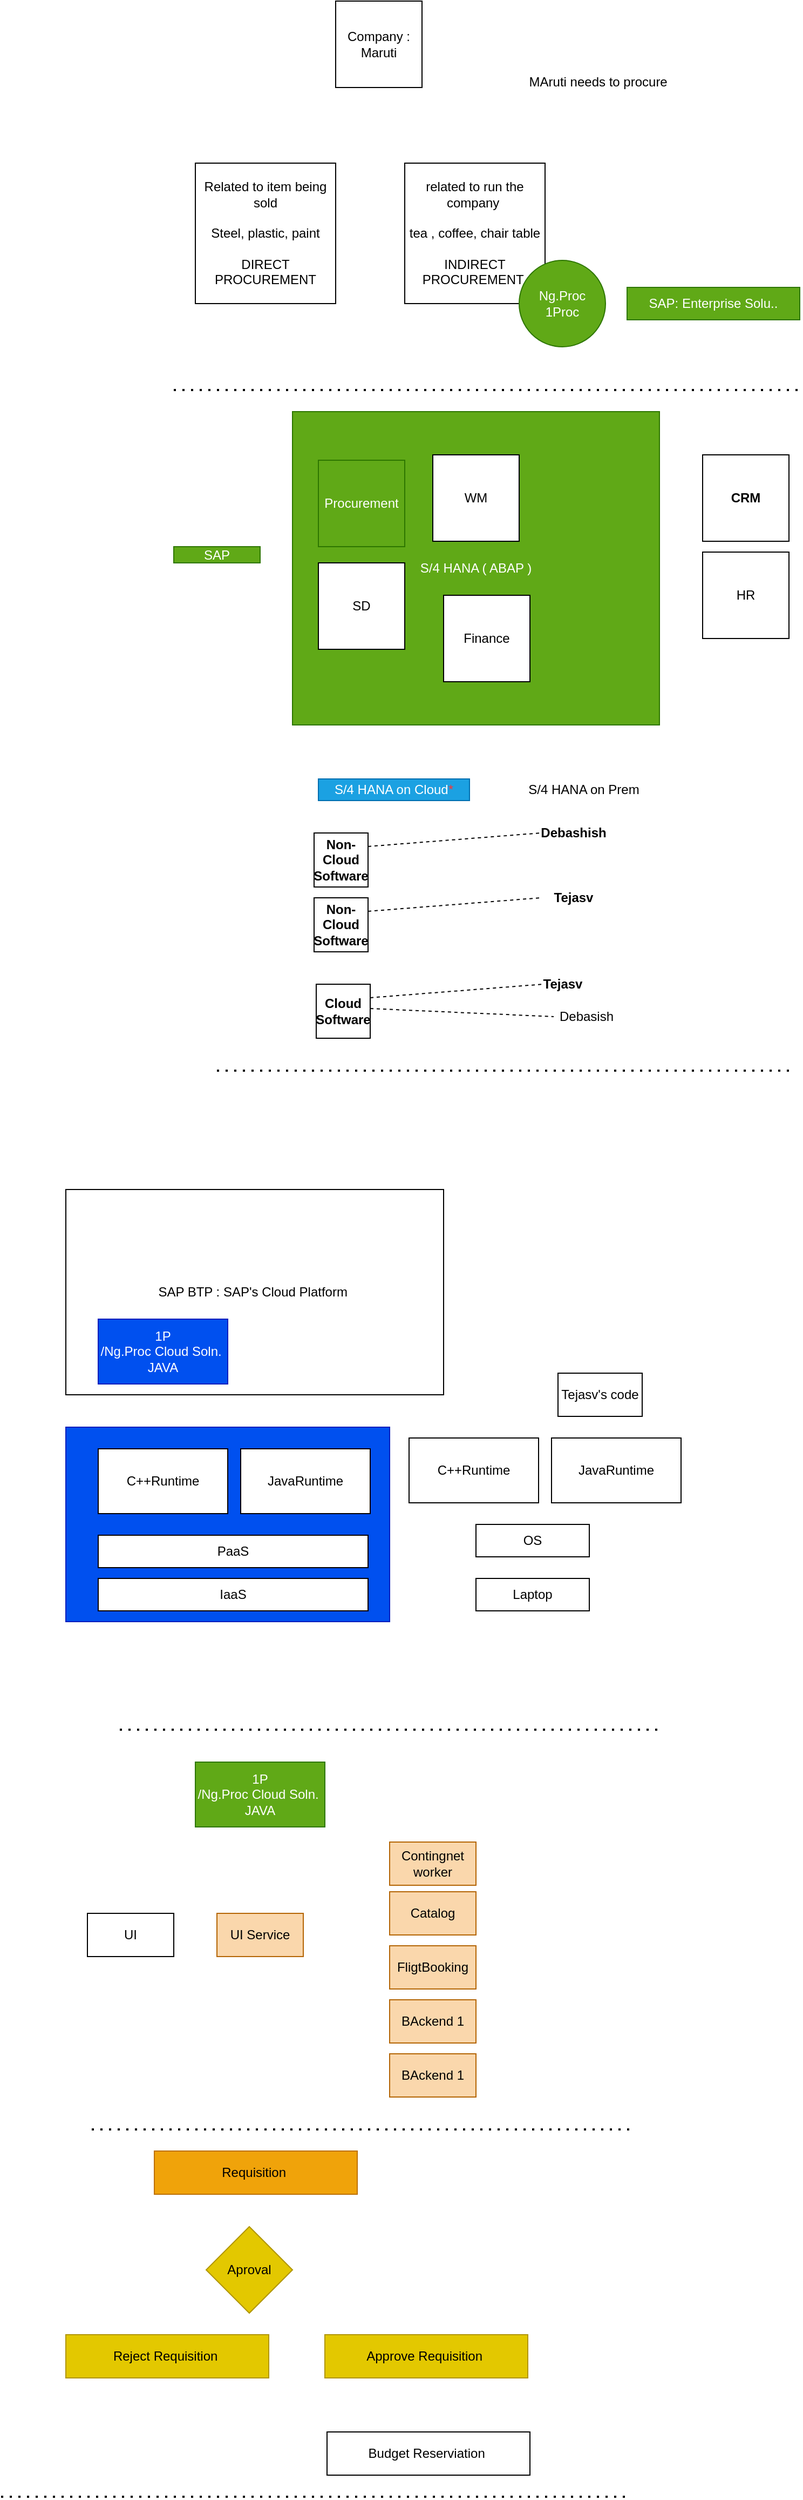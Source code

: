 <mxfile>
    <diagram id="Gn8F9cwYwv7-_vEc4Q9I" name="Page-1">
        <mxGraphModel dx="1485" dy="376" grid="1" gridSize="10" guides="1" tooltips="1" connect="1" arrows="1" fold="1" page="1" pageScale="1" pageWidth="827" pageHeight="1169" math="0" shadow="0">
            <root>
                <mxCell id="0"/>
                <mxCell id="1" parent="0"/>
                <mxCell id="47" value="" style="rounded=0;whiteSpace=wrap;html=1;fillColor=#0050ef;strokeColor=#001DBC;fontColor=#ffffff;" vertex="1" parent="1">
                    <mxGeometry x="20" y="1400" width="300" height="180" as="geometry"/>
                </mxCell>
                <mxCell id="36" value="SAP BTP : SAP's Cloud Platform&amp;nbsp;" style="rounded=0;whiteSpace=wrap;html=1;" vertex="1" parent="1">
                    <mxGeometry x="20" y="1180" width="350" height="190" as="geometry"/>
                </mxCell>
                <mxCell id="18" value="S/4 HANA ( ABAP )" style="text;html=1;align=center;verticalAlign=middle;whiteSpace=wrap;rounded=0;fillColor=#60a917;strokeColor=#2D7600;fontColor=#ffffff;labelPosition=center;verticalLabelPosition=middle;" vertex="1" parent="1">
                    <mxGeometry x="230" y="460" width="340" height="290" as="geometry"/>
                </mxCell>
                <mxCell id="2" value="Company : Maruti" style="whiteSpace=wrap;html=1;aspect=fixed;" vertex="1" parent="1">
                    <mxGeometry x="270" y="80" width="80" height="80" as="geometry"/>
                </mxCell>
                <mxCell id="3" value="Related to item being sold&lt;br&gt;&lt;br&gt;Steel, plastic, paint&lt;br&gt;&lt;br&gt;DIRECT PROCUREMENT" style="whiteSpace=wrap;html=1;aspect=fixed;" vertex="1" parent="1">
                    <mxGeometry x="140" y="230" width="130" height="130" as="geometry"/>
                </mxCell>
                <mxCell id="4" value="related to run the company&amp;nbsp;&lt;br&gt;&lt;br&gt;tea , coffee, chair table&lt;br&gt;&lt;br&gt;INDIRECT PROCUREMENT&amp;nbsp;" style="whiteSpace=wrap;html=1;aspect=fixed;" vertex="1" parent="1">
                    <mxGeometry x="334" y="230" width="130" height="130" as="geometry"/>
                </mxCell>
                <mxCell id="6" value="MAruti needs to procure&amp;nbsp;" style="text;html=1;strokeColor=none;fillColor=none;align=center;verticalAlign=middle;whiteSpace=wrap;rounded=0;" vertex="1" parent="1">
                    <mxGeometry x="440" y="140" width="150" height="30" as="geometry"/>
                </mxCell>
                <mxCell id="7" value="Ng.Proc&lt;br&gt;1Proc" style="ellipse;whiteSpace=wrap;html=1;aspect=fixed;fillColor=#60a917;strokeColor=#2D7600;fontColor=#ffffff;" vertex="1" parent="1">
                    <mxGeometry x="440" y="320" width="80" height="80" as="geometry"/>
                </mxCell>
                <mxCell id="9" value="SAP: Enterprise Solu.." style="text;html=1;strokeColor=#2D7600;fillColor=#60a917;align=center;verticalAlign=middle;whiteSpace=wrap;rounded=0;fontColor=#ffffff;" vertex="1" parent="1">
                    <mxGeometry x="540" y="345" width="160" height="30" as="geometry"/>
                </mxCell>
                <mxCell id="10" value="" style="endArrow=none;dashed=1;html=1;dashPattern=1 3;strokeWidth=2;" edge="1" parent="1">
                    <mxGeometry width="50" height="50" relative="1" as="geometry">
                        <mxPoint x="120" y="440" as="sourcePoint"/>
                        <mxPoint x="700" y="440" as="targetPoint"/>
                    </mxGeometry>
                </mxCell>
                <mxCell id="11" value="SAP" style="text;html=1;strokeColor=#2D7600;fillColor=#60a917;align=center;verticalAlign=middle;whiteSpace=wrap;rounded=0;fontColor=#ffffff;" vertex="1" parent="1">
                    <mxGeometry x="120" y="585" width="80" height="15" as="geometry"/>
                </mxCell>
                <mxCell id="12" value="Procurement" style="whiteSpace=wrap;html=1;aspect=fixed;fillColor=#60a917;strokeColor=#2D7600;fontColor=#ffffff;" vertex="1" parent="1">
                    <mxGeometry x="254" y="505" width="80" height="80" as="geometry"/>
                </mxCell>
                <mxCell id="13" value="SD" style="whiteSpace=wrap;html=1;aspect=fixed;" vertex="1" parent="1">
                    <mxGeometry x="254" y="600" width="80" height="80" as="geometry"/>
                </mxCell>
                <mxCell id="14" value="WM" style="whiteSpace=wrap;html=1;aspect=fixed;" vertex="1" parent="1">
                    <mxGeometry x="360" y="500" width="80" height="80" as="geometry"/>
                </mxCell>
                <mxCell id="15" value="Finance" style="whiteSpace=wrap;html=1;aspect=fixed;" vertex="1" parent="1">
                    <mxGeometry x="370" y="630" width="80" height="80" as="geometry"/>
                </mxCell>
                <mxCell id="16" value="CRM" style="whiteSpace=wrap;html=1;aspect=fixed;fontStyle=1" vertex="1" parent="1">
                    <mxGeometry x="610" y="500" width="80" height="80" as="geometry"/>
                </mxCell>
                <mxCell id="17" value="HR" style="whiteSpace=wrap;html=1;aspect=fixed;" vertex="1" parent="1">
                    <mxGeometry x="610" y="590" width="80" height="80" as="geometry"/>
                </mxCell>
                <mxCell id="19" value="S/4 HANA on Cloud&lt;font color=&quot;#ff3333&quot;&gt;*&lt;/font&gt;" style="text;html=1;strokeColor=#006EAF;fillColor=#1ba1e2;align=center;verticalAlign=middle;whiteSpace=wrap;rounded=0;fontColor=#ffffff;" vertex="1" parent="1">
                    <mxGeometry x="254" y="800" width="140" height="20" as="geometry"/>
                </mxCell>
                <mxCell id="20" value="S/4 HANA on Prem" style="text;html=1;strokeColor=none;fillColor=none;align=center;verticalAlign=middle;whiteSpace=wrap;rounded=0;" vertex="1" parent="1">
                    <mxGeometry x="430" y="800" width="140" height="20" as="geometry"/>
                </mxCell>
                <mxCell id="22" value="Non-Cloud Software" style="whiteSpace=wrap;html=1;aspect=fixed;fontStyle=1" vertex="1" parent="1">
                    <mxGeometry x="250" y="850" width="50" height="50" as="geometry"/>
                </mxCell>
                <mxCell id="24" value="" style="endArrow=none;dashed=1;html=1;exitX=1;exitY=0.25;exitDx=0;exitDy=0;fontStyle=1" edge="1" parent="1" source="22">
                    <mxGeometry width="50" height="50" relative="1" as="geometry">
                        <mxPoint x="400" y="900" as="sourcePoint"/>
                        <mxPoint x="460" y="850" as="targetPoint"/>
                    </mxGeometry>
                </mxCell>
                <mxCell id="25" value="Debashish" style="text;html=1;align=center;verticalAlign=middle;resizable=0;points=[];autosize=1;strokeColor=none;fontStyle=1" vertex="1" parent="1">
                    <mxGeometry x="450" y="840" width="80" height="20" as="geometry"/>
                </mxCell>
                <mxCell id="26" value="Non-Cloud Software" style="whiteSpace=wrap;html=1;aspect=fixed;fontStyle=1" vertex="1" parent="1">
                    <mxGeometry x="250" y="910" width="50" height="50" as="geometry"/>
                </mxCell>
                <mxCell id="27" value="" style="endArrow=none;dashed=1;html=1;exitX=1;exitY=0.25;exitDx=0;exitDy=0;fontStyle=1" edge="1" parent="1" source="26">
                    <mxGeometry width="50" height="50" relative="1" as="geometry">
                        <mxPoint x="400" y="960" as="sourcePoint"/>
                        <mxPoint x="460" y="910" as="targetPoint"/>
                    </mxGeometry>
                </mxCell>
                <mxCell id="28" value="Tejasv" style="text;html=1;align=center;verticalAlign=middle;resizable=0;points=[];autosize=1;strokeColor=none;fontStyle=1" vertex="1" parent="1">
                    <mxGeometry x="465" y="900" width="50" height="20" as="geometry"/>
                </mxCell>
                <mxCell id="29" value="Cloud Software" style="whiteSpace=wrap;html=1;aspect=fixed;fontStyle=1" vertex="1" parent="1">
                    <mxGeometry x="252" y="990" width="50" height="50" as="geometry"/>
                </mxCell>
                <mxCell id="30" value="" style="endArrow=none;dashed=1;html=1;exitX=1;exitY=0.25;exitDx=0;exitDy=0;fontStyle=1" edge="1" parent="1" source="29">
                    <mxGeometry width="50" height="50" relative="1" as="geometry">
                        <mxPoint x="402" y="1040" as="sourcePoint"/>
                        <mxPoint x="462" y="990" as="targetPoint"/>
                    </mxGeometry>
                </mxCell>
                <mxCell id="31" value="Tejasv" style="text;html=1;align=center;verticalAlign=middle;resizable=0;points=[];autosize=1;strokeColor=none;fontStyle=1" vertex="1" parent="1">
                    <mxGeometry x="455" y="980" width="50" height="20" as="geometry"/>
                </mxCell>
                <mxCell id="32" value="" style="endArrow=none;dashed=1;html=1;exitX=1;exitY=0.25;exitDx=0;exitDy=0;fontStyle=1" edge="1" parent="1">
                    <mxGeometry width="50" height="50" relative="1" as="geometry">
                        <mxPoint x="302" y="1012.5" as="sourcePoint"/>
                        <mxPoint x="472" y="1020" as="targetPoint"/>
                    </mxGeometry>
                </mxCell>
                <mxCell id="33" value="Debasish" style="text;html=1;align=center;verticalAlign=middle;resizable=0;points=[];autosize=1;strokeColor=none;" vertex="1" parent="1">
                    <mxGeometry x="467" y="1010" width="70" height="20" as="geometry"/>
                </mxCell>
                <mxCell id="34" value="" style="endArrow=none;dashed=1;html=1;dashPattern=1 3;strokeWidth=2;" edge="1" parent="1">
                    <mxGeometry width="50" height="50" relative="1" as="geometry">
                        <mxPoint x="160" y="1070" as="sourcePoint"/>
                        <mxPoint x="690" y="1070" as="targetPoint"/>
                    </mxGeometry>
                </mxCell>
                <mxCell id="35" value="1P&lt;br&gt;/Ng.Proc Cloud Soln.&amp;nbsp; JAVA" style="rounded=0;whiteSpace=wrap;html=1;fillColor=#0050ef;strokeColor=#001DBC;fontColor=#ffffff;" vertex="1" parent="1">
                    <mxGeometry x="50" y="1300" width="120" height="60" as="geometry"/>
                </mxCell>
                <mxCell id="37" value="IaaS" style="rounded=0;whiteSpace=wrap;html=1;" vertex="1" parent="1">
                    <mxGeometry x="50" y="1540" width="250" height="30" as="geometry"/>
                </mxCell>
                <mxCell id="38" value="Laptop" style="rounded=0;whiteSpace=wrap;html=1;" vertex="1" parent="1">
                    <mxGeometry x="400" y="1540" width="105" height="30" as="geometry"/>
                </mxCell>
                <mxCell id="39" value="PaaS" style="rounded=0;whiteSpace=wrap;html=1;" vertex="1" parent="1">
                    <mxGeometry x="50" y="1500" width="250" height="30" as="geometry"/>
                </mxCell>
                <mxCell id="40" value="OS" style="rounded=0;whiteSpace=wrap;html=1;" vertex="1" parent="1">
                    <mxGeometry x="400" y="1490" width="105" height="30" as="geometry"/>
                </mxCell>
                <mxCell id="42" value="JavaRuntime" style="rounded=0;whiteSpace=wrap;html=1;" vertex="1" parent="1">
                    <mxGeometry x="182" y="1420" width="120" height="60" as="geometry"/>
                </mxCell>
                <mxCell id="43" value="C++Runtime" style="rounded=0;whiteSpace=wrap;html=1;" vertex="1" parent="1">
                    <mxGeometry x="50" y="1420" width="120" height="60" as="geometry"/>
                </mxCell>
                <mxCell id="44" value="JavaRuntime" style="rounded=0;whiteSpace=wrap;html=1;" vertex="1" parent="1">
                    <mxGeometry x="470" y="1410" width="120" height="60" as="geometry"/>
                </mxCell>
                <mxCell id="45" value="C++Runtime" style="rounded=0;whiteSpace=wrap;html=1;" vertex="1" parent="1">
                    <mxGeometry x="338" y="1410" width="120" height="60" as="geometry"/>
                </mxCell>
                <mxCell id="46" value="Tejasv's code" style="rounded=0;whiteSpace=wrap;html=1;" vertex="1" parent="1">
                    <mxGeometry x="476" y="1350" width="78" height="40" as="geometry"/>
                </mxCell>
                <mxCell id="48" value="" style="endArrow=none;dashed=1;html=1;dashPattern=1 3;strokeWidth=2;" edge="1" parent="1">
                    <mxGeometry width="50" height="50" relative="1" as="geometry">
                        <mxPoint x="70" y="1680" as="sourcePoint"/>
                        <mxPoint x="570" y="1680" as="targetPoint"/>
                    </mxGeometry>
                </mxCell>
                <mxCell id="49" value="1P&lt;br&gt;/Ng.Proc Cloud Soln.&amp;nbsp; JAVA" style="rounded=0;whiteSpace=wrap;html=1;fillColor=#60a917;strokeColor=#2D7600;fontColor=#ffffff;" vertex="1" parent="1">
                    <mxGeometry x="140" y="1710" width="120" height="60" as="geometry"/>
                </mxCell>
                <mxCell id="50" value="UI" style="rounded=0;whiteSpace=wrap;html=1;" vertex="1" parent="1">
                    <mxGeometry x="40" y="1850" width="80" height="40" as="geometry"/>
                </mxCell>
                <mxCell id="51" value="Contingnet worker" style="rounded=0;whiteSpace=wrap;html=1;fillColor=#fad7ac;strokeColor=#b46504;fontColor=#000000;" vertex="1" parent="1">
                    <mxGeometry x="320" y="1784" width="80" height="40" as="geometry"/>
                </mxCell>
                <mxCell id="55" value="BAckend 1" style="rounded=0;whiteSpace=wrap;html=1;fillColor=#fad7ac;strokeColor=#b46504;fontColor=#000000;" vertex="1" parent="1">
                    <mxGeometry x="320" y="1980" width="80" height="40" as="geometry"/>
                </mxCell>
                <mxCell id="56" value="BAckend 1" style="rounded=0;whiteSpace=wrap;html=1;fillColor=#fad7ac;strokeColor=#b46504;fontColor=#000000;" vertex="1" parent="1">
                    <mxGeometry x="320" y="1930" width="80" height="40" as="geometry"/>
                </mxCell>
                <mxCell id="57" value="FligtBooking" style="rounded=0;whiteSpace=wrap;html=1;fillColor=#fad7ac;strokeColor=#b46504;fontColor=#000000;" vertex="1" parent="1">
                    <mxGeometry x="320" y="1880" width="80" height="40" as="geometry"/>
                </mxCell>
                <mxCell id="58" value="UI Service" style="rounded=0;whiteSpace=wrap;html=1;fillColor=#fad7ac;strokeColor=#b46504;fontColor=#000000;" vertex="1" parent="1">
                    <mxGeometry x="160" y="1850" width="80" height="40" as="geometry"/>
                </mxCell>
                <mxCell id="59" value="Catalog" style="rounded=0;whiteSpace=wrap;html=1;fillColor=#fad7ac;strokeColor=#b46504;fontColor=#000000;" vertex="1" parent="1">
                    <mxGeometry x="320" y="1830" width="80" height="40" as="geometry"/>
                </mxCell>
                <mxCell id="60" value="" style="endArrow=none;dashed=1;html=1;dashPattern=1 3;strokeWidth=2;" edge="1" parent="1">
                    <mxGeometry width="50" height="50" relative="1" as="geometry">
                        <mxPoint x="44" y="2050" as="sourcePoint"/>
                        <mxPoint x="544" y="2050" as="targetPoint"/>
                    </mxGeometry>
                </mxCell>
                <mxCell id="61" value="Requisition&amp;nbsp;" style="rounded=0;whiteSpace=wrap;html=1;fillColor=#f0a30a;strokeColor=#BD7000;fontColor=#000000;" vertex="1" parent="1">
                    <mxGeometry x="102" y="2070" width="188" height="40" as="geometry"/>
                </mxCell>
                <mxCell id="63" value="Aproval" style="rhombus;whiteSpace=wrap;html=1;fontColor=#000000;fillColor=#e3c800;strokeColor=#B09500;" vertex="1" parent="1">
                    <mxGeometry x="150" y="2140" width="80" height="80" as="geometry"/>
                </mxCell>
                <mxCell id="64" value="Approve Requisition&amp;nbsp;" style="rounded=0;whiteSpace=wrap;html=1;fillColor=#e3c800;strokeColor=#B09500;fontColor=#000000;" vertex="1" parent="1">
                    <mxGeometry x="260" y="2240" width="188" height="40" as="geometry"/>
                </mxCell>
                <mxCell id="65" value="Reject Requisition&amp;nbsp;" style="rounded=0;whiteSpace=wrap;html=1;fillColor=#e3c800;strokeColor=#B09500;fontColor=#000000;" vertex="1" parent="1">
                    <mxGeometry x="20" y="2240" width="188" height="40" as="geometry"/>
                </mxCell>
                <mxCell id="66" value="Budget Reserviation&amp;nbsp;" style="rounded=0;whiteSpace=wrap;html=1;" vertex="1" parent="1">
                    <mxGeometry x="262" y="2330" width="188" height="40" as="geometry"/>
                </mxCell>
                <mxCell id="67" value="" style="endArrow=none;dashed=1;html=1;dashPattern=1 3;strokeWidth=2;" edge="1" parent="1">
                    <mxGeometry width="50" height="50" relative="1" as="geometry">
                        <mxPoint x="-40" y="2390" as="sourcePoint"/>
                        <mxPoint x="544" y="2390" as="targetPoint"/>
                    </mxGeometry>
                </mxCell>
            </root>
        </mxGraphModel>
    </diagram>
</mxfile>